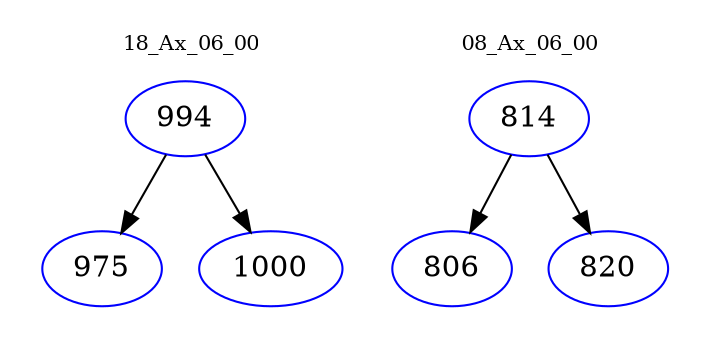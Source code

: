 digraph{
subgraph cluster_0 {
color = white
label = "18_Ax_06_00";
fontsize=10;
T0_994 [label="994", color="blue"]
T0_994 -> T0_975 [color="black"]
T0_975 [label="975", color="blue"]
T0_994 -> T0_1000 [color="black"]
T0_1000 [label="1000", color="blue"]
}
subgraph cluster_1 {
color = white
label = "08_Ax_06_00";
fontsize=10;
T1_814 [label="814", color="blue"]
T1_814 -> T1_806 [color="black"]
T1_806 [label="806", color="blue"]
T1_814 -> T1_820 [color="black"]
T1_820 [label="820", color="blue"]
}
}
